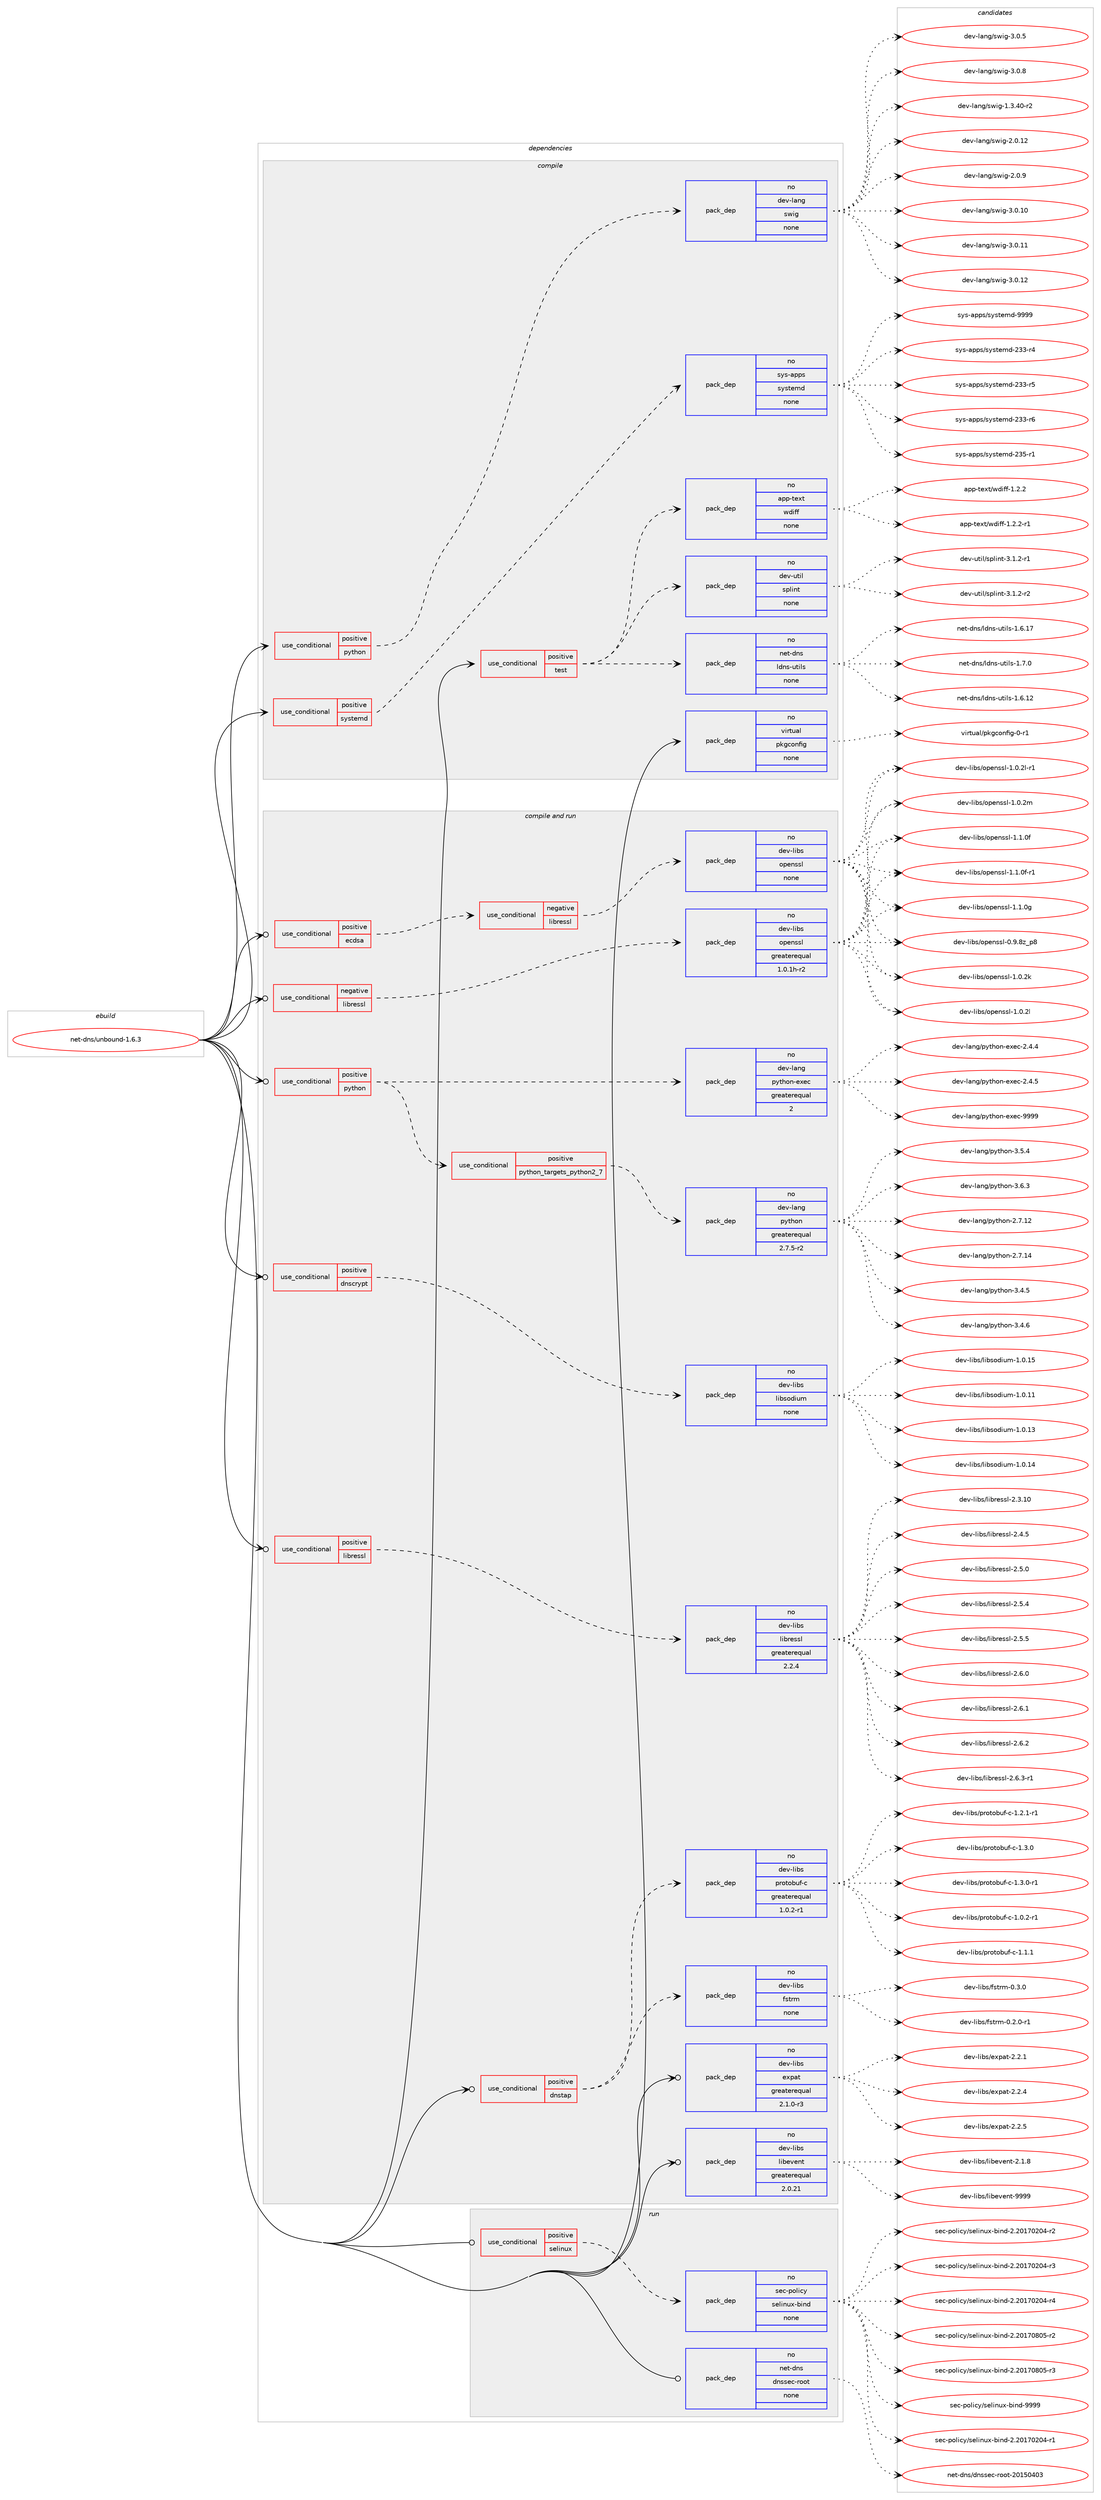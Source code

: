 digraph prolog {

# *************
# Graph options
# *************

newrank=true;
concentrate=true;
compound=true;
graph [rankdir=LR,fontname=Helvetica,fontsize=10,ranksep=1.5];#, ranksep=2.5, nodesep=0.2];
edge  [arrowhead=vee];
node  [fontname=Helvetica,fontsize=10];

# **********
# The ebuild
# **********

subgraph cluster_leftcol {
color=gray;
rank=same;
label=<<i>ebuild</i>>;
id [label="net-dns/unbound-1.6.3", color=red, width=4, href="../net-dns/unbound-1.6.3.svg"];
}

# ****************
# The dependencies
# ****************

subgraph cluster_midcol {
color=gray;
label=<<i>dependencies</i>>;
subgraph cluster_compile {
fillcolor="#eeeeee";
style=filled;
label=<<i>compile</i>>;
subgraph cond101055 {
dependency408355 [label=<<TABLE BORDER="0" CELLBORDER="1" CELLSPACING="0" CELLPADDING="4"><TR><TD ROWSPAN="3" CELLPADDING="10">use_conditional</TD></TR><TR><TD>positive</TD></TR><TR><TD>python</TD></TR></TABLE>>, shape=none, color=red];
subgraph pack300561 {
dependency408356 [label=<<TABLE BORDER="0" CELLBORDER="1" CELLSPACING="0" CELLPADDING="4" WIDTH="220"><TR><TD ROWSPAN="6" CELLPADDING="30">pack_dep</TD></TR><TR><TD WIDTH="110">no</TD></TR><TR><TD>dev-lang</TD></TR><TR><TD>swig</TD></TR><TR><TD>none</TD></TR><TR><TD></TD></TR></TABLE>>, shape=none, color=blue];
}
dependency408355:e -> dependency408356:w [weight=20,style="dashed",arrowhead="vee"];
}
id:e -> dependency408355:w [weight=20,style="solid",arrowhead="vee"];
subgraph cond101056 {
dependency408357 [label=<<TABLE BORDER="0" CELLBORDER="1" CELLSPACING="0" CELLPADDING="4"><TR><TD ROWSPAN="3" CELLPADDING="10">use_conditional</TD></TR><TR><TD>positive</TD></TR><TR><TD>systemd</TD></TR></TABLE>>, shape=none, color=red];
subgraph pack300562 {
dependency408358 [label=<<TABLE BORDER="0" CELLBORDER="1" CELLSPACING="0" CELLPADDING="4" WIDTH="220"><TR><TD ROWSPAN="6" CELLPADDING="30">pack_dep</TD></TR><TR><TD WIDTH="110">no</TD></TR><TR><TD>sys-apps</TD></TR><TR><TD>systemd</TD></TR><TR><TD>none</TD></TR><TR><TD></TD></TR></TABLE>>, shape=none, color=blue];
}
dependency408357:e -> dependency408358:w [weight=20,style="dashed",arrowhead="vee"];
}
id:e -> dependency408357:w [weight=20,style="solid",arrowhead="vee"];
subgraph cond101057 {
dependency408359 [label=<<TABLE BORDER="0" CELLBORDER="1" CELLSPACING="0" CELLPADDING="4"><TR><TD ROWSPAN="3" CELLPADDING="10">use_conditional</TD></TR><TR><TD>positive</TD></TR><TR><TD>test</TD></TR></TABLE>>, shape=none, color=red];
subgraph pack300563 {
dependency408360 [label=<<TABLE BORDER="0" CELLBORDER="1" CELLSPACING="0" CELLPADDING="4" WIDTH="220"><TR><TD ROWSPAN="6" CELLPADDING="30">pack_dep</TD></TR><TR><TD WIDTH="110">no</TD></TR><TR><TD>net-dns</TD></TR><TR><TD>ldns-utils</TD></TR><TR><TD>none</TD></TR><TR><TD></TD></TR></TABLE>>, shape=none, color=blue];
}
dependency408359:e -> dependency408360:w [weight=20,style="dashed",arrowhead="vee"];
subgraph pack300564 {
dependency408361 [label=<<TABLE BORDER="0" CELLBORDER="1" CELLSPACING="0" CELLPADDING="4" WIDTH="220"><TR><TD ROWSPAN="6" CELLPADDING="30">pack_dep</TD></TR><TR><TD WIDTH="110">no</TD></TR><TR><TD>dev-util</TD></TR><TR><TD>splint</TD></TR><TR><TD>none</TD></TR><TR><TD></TD></TR></TABLE>>, shape=none, color=blue];
}
dependency408359:e -> dependency408361:w [weight=20,style="dashed",arrowhead="vee"];
subgraph pack300565 {
dependency408362 [label=<<TABLE BORDER="0" CELLBORDER="1" CELLSPACING="0" CELLPADDING="4" WIDTH="220"><TR><TD ROWSPAN="6" CELLPADDING="30">pack_dep</TD></TR><TR><TD WIDTH="110">no</TD></TR><TR><TD>app-text</TD></TR><TR><TD>wdiff</TD></TR><TR><TD>none</TD></TR><TR><TD></TD></TR></TABLE>>, shape=none, color=blue];
}
dependency408359:e -> dependency408362:w [weight=20,style="dashed",arrowhead="vee"];
}
id:e -> dependency408359:w [weight=20,style="solid",arrowhead="vee"];
subgraph pack300566 {
dependency408363 [label=<<TABLE BORDER="0" CELLBORDER="1" CELLSPACING="0" CELLPADDING="4" WIDTH="220"><TR><TD ROWSPAN="6" CELLPADDING="30">pack_dep</TD></TR><TR><TD WIDTH="110">no</TD></TR><TR><TD>virtual</TD></TR><TR><TD>pkgconfig</TD></TR><TR><TD>none</TD></TR><TR><TD></TD></TR></TABLE>>, shape=none, color=blue];
}
id:e -> dependency408363:w [weight=20,style="solid",arrowhead="vee"];
}
subgraph cluster_compileandrun {
fillcolor="#eeeeee";
style=filled;
label=<<i>compile and run</i>>;
subgraph cond101058 {
dependency408364 [label=<<TABLE BORDER="0" CELLBORDER="1" CELLSPACING="0" CELLPADDING="4"><TR><TD ROWSPAN="3" CELLPADDING="10">use_conditional</TD></TR><TR><TD>negative</TD></TR><TR><TD>libressl</TD></TR></TABLE>>, shape=none, color=red];
subgraph pack300567 {
dependency408365 [label=<<TABLE BORDER="0" CELLBORDER="1" CELLSPACING="0" CELLPADDING="4" WIDTH="220"><TR><TD ROWSPAN="6" CELLPADDING="30">pack_dep</TD></TR><TR><TD WIDTH="110">no</TD></TR><TR><TD>dev-libs</TD></TR><TR><TD>openssl</TD></TR><TR><TD>greaterequal</TD></TR><TR><TD>1.0.1h-r2</TD></TR></TABLE>>, shape=none, color=blue];
}
dependency408364:e -> dependency408365:w [weight=20,style="dashed",arrowhead="vee"];
}
id:e -> dependency408364:w [weight=20,style="solid",arrowhead="odotvee"];
subgraph cond101059 {
dependency408366 [label=<<TABLE BORDER="0" CELLBORDER="1" CELLSPACING="0" CELLPADDING="4"><TR><TD ROWSPAN="3" CELLPADDING="10">use_conditional</TD></TR><TR><TD>positive</TD></TR><TR><TD>dnscrypt</TD></TR></TABLE>>, shape=none, color=red];
subgraph pack300568 {
dependency408367 [label=<<TABLE BORDER="0" CELLBORDER="1" CELLSPACING="0" CELLPADDING="4" WIDTH="220"><TR><TD ROWSPAN="6" CELLPADDING="30">pack_dep</TD></TR><TR><TD WIDTH="110">no</TD></TR><TR><TD>dev-libs</TD></TR><TR><TD>libsodium</TD></TR><TR><TD>none</TD></TR><TR><TD></TD></TR></TABLE>>, shape=none, color=blue];
}
dependency408366:e -> dependency408367:w [weight=20,style="dashed",arrowhead="vee"];
}
id:e -> dependency408366:w [weight=20,style="solid",arrowhead="odotvee"];
subgraph cond101060 {
dependency408368 [label=<<TABLE BORDER="0" CELLBORDER="1" CELLSPACING="0" CELLPADDING="4"><TR><TD ROWSPAN="3" CELLPADDING="10">use_conditional</TD></TR><TR><TD>positive</TD></TR><TR><TD>dnstap</TD></TR></TABLE>>, shape=none, color=red];
subgraph pack300569 {
dependency408369 [label=<<TABLE BORDER="0" CELLBORDER="1" CELLSPACING="0" CELLPADDING="4" WIDTH="220"><TR><TD ROWSPAN="6" CELLPADDING="30">pack_dep</TD></TR><TR><TD WIDTH="110">no</TD></TR><TR><TD>dev-libs</TD></TR><TR><TD>fstrm</TD></TR><TR><TD>none</TD></TR><TR><TD></TD></TR></TABLE>>, shape=none, color=blue];
}
dependency408368:e -> dependency408369:w [weight=20,style="dashed",arrowhead="vee"];
subgraph pack300570 {
dependency408370 [label=<<TABLE BORDER="0" CELLBORDER="1" CELLSPACING="0" CELLPADDING="4" WIDTH="220"><TR><TD ROWSPAN="6" CELLPADDING="30">pack_dep</TD></TR><TR><TD WIDTH="110">no</TD></TR><TR><TD>dev-libs</TD></TR><TR><TD>protobuf-c</TD></TR><TR><TD>greaterequal</TD></TR><TR><TD>1.0.2-r1</TD></TR></TABLE>>, shape=none, color=blue];
}
dependency408368:e -> dependency408370:w [weight=20,style="dashed",arrowhead="vee"];
}
id:e -> dependency408368:w [weight=20,style="solid",arrowhead="odotvee"];
subgraph cond101061 {
dependency408371 [label=<<TABLE BORDER="0" CELLBORDER="1" CELLSPACING="0" CELLPADDING="4"><TR><TD ROWSPAN="3" CELLPADDING="10">use_conditional</TD></TR><TR><TD>positive</TD></TR><TR><TD>ecdsa</TD></TR></TABLE>>, shape=none, color=red];
subgraph cond101062 {
dependency408372 [label=<<TABLE BORDER="0" CELLBORDER="1" CELLSPACING="0" CELLPADDING="4"><TR><TD ROWSPAN="3" CELLPADDING="10">use_conditional</TD></TR><TR><TD>negative</TD></TR><TR><TD>libressl</TD></TR></TABLE>>, shape=none, color=red];
subgraph pack300571 {
dependency408373 [label=<<TABLE BORDER="0" CELLBORDER="1" CELLSPACING="0" CELLPADDING="4" WIDTH="220"><TR><TD ROWSPAN="6" CELLPADDING="30">pack_dep</TD></TR><TR><TD WIDTH="110">no</TD></TR><TR><TD>dev-libs</TD></TR><TR><TD>openssl</TD></TR><TR><TD>none</TD></TR><TR><TD></TD></TR></TABLE>>, shape=none, color=blue];
}
dependency408372:e -> dependency408373:w [weight=20,style="dashed",arrowhead="vee"];
}
dependency408371:e -> dependency408372:w [weight=20,style="dashed",arrowhead="vee"];
}
id:e -> dependency408371:w [weight=20,style="solid",arrowhead="odotvee"];
subgraph cond101063 {
dependency408374 [label=<<TABLE BORDER="0" CELLBORDER="1" CELLSPACING="0" CELLPADDING="4"><TR><TD ROWSPAN="3" CELLPADDING="10">use_conditional</TD></TR><TR><TD>positive</TD></TR><TR><TD>libressl</TD></TR></TABLE>>, shape=none, color=red];
subgraph pack300572 {
dependency408375 [label=<<TABLE BORDER="0" CELLBORDER="1" CELLSPACING="0" CELLPADDING="4" WIDTH="220"><TR><TD ROWSPAN="6" CELLPADDING="30">pack_dep</TD></TR><TR><TD WIDTH="110">no</TD></TR><TR><TD>dev-libs</TD></TR><TR><TD>libressl</TD></TR><TR><TD>greaterequal</TD></TR><TR><TD>2.2.4</TD></TR></TABLE>>, shape=none, color=blue];
}
dependency408374:e -> dependency408375:w [weight=20,style="dashed",arrowhead="vee"];
}
id:e -> dependency408374:w [weight=20,style="solid",arrowhead="odotvee"];
subgraph cond101064 {
dependency408376 [label=<<TABLE BORDER="0" CELLBORDER="1" CELLSPACING="0" CELLPADDING="4"><TR><TD ROWSPAN="3" CELLPADDING="10">use_conditional</TD></TR><TR><TD>positive</TD></TR><TR><TD>python</TD></TR></TABLE>>, shape=none, color=red];
subgraph cond101065 {
dependency408377 [label=<<TABLE BORDER="0" CELLBORDER="1" CELLSPACING="0" CELLPADDING="4"><TR><TD ROWSPAN="3" CELLPADDING="10">use_conditional</TD></TR><TR><TD>positive</TD></TR><TR><TD>python_targets_python2_7</TD></TR></TABLE>>, shape=none, color=red];
subgraph pack300573 {
dependency408378 [label=<<TABLE BORDER="0" CELLBORDER="1" CELLSPACING="0" CELLPADDING="4" WIDTH="220"><TR><TD ROWSPAN="6" CELLPADDING="30">pack_dep</TD></TR><TR><TD WIDTH="110">no</TD></TR><TR><TD>dev-lang</TD></TR><TR><TD>python</TD></TR><TR><TD>greaterequal</TD></TR><TR><TD>2.7.5-r2</TD></TR></TABLE>>, shape=none, color=blue];
}
dependency408377:e -> dependency408378:w [weight=20,style="dashed",arrowhead="vee"];
}
dependency408376:e -> dependency408377:w [weight=20,style="dashed",arrowhead="vee"];
subgraph pack300574 {
dependency408379 [label=<<TABLE BORDER="0" CELLBORDER="1" CELLSPACING="0" CELLPADDING="4" WIDTH="220"><TR><TD ROWSPAN="6" CELLPADDING="30">pack_dep</TD></TR><TR><TD WIDTH="110">no</TD></TR><TR><TD>dev-lang</TD></TR><TR><TD>python-exec</TD></TR><TR><TD>greaterequal</TD></TR><TR><TD>2</TD></TR></TABLE>>, shape=none, color=blue];
}
dependency408376:e -> dependency408379:w [weight=20,style="dashed",arrowhead="vee"];
}
id:e -> dependency408376:w [weight=20,style="solid",arrowhead="odotvee"];
subgraph pack300575 {
dependency408380 [label=<<TABLE BORDER="0" CELLBORDER="1" CELLSPACING="0" CELLPADDING="4" WIDTH="220"><TR><TD ROWSPAN="6" CELLPADDING="30">pack_dep</TD></TR><TR><TD WIDTH="110">no</TD></TR><TR><TD>dev-libs</TD></TR><TR><TD>expat</TD></TR><TR><TD>greaterequal</TD></TR><TR><TD>2.1.0-r3</TD></TR></TABLE>>, shape=none, color=blue];
}
id:e -> dependency408380:w [weight=20,style="solid",arrowhead="odotvee"];
subgraph pack300576 {
dependency408381 [label=<<TABLE BORDER="0" CELLBORDER="1" CELLSPACING="0" CELLPADDING="4" WIDTH="220"><TR><TD ROWSPAN="6" CELLPADDING="30">pack_dep</TD></TR><TR><TD WIDTH="110">no</TD></TR><TR><TD>dev-libs</TD></TR><TR><TD>libevent</TD></TR><TR><TD>greaterequal</TD></TR><TR><TD>2.0.21</TD></TR></TABLE>>, shape=none, color=blue];
}
id:e -> dependency408381:w [weight=20,style="solid",arrowhead="odotvee"];
}
subgraph cluster_run {
fillcolor="#eeeeee";
style=filled;
label=<<i>run</i>>;
subgraph cond101066 {
dependency408382 [label=<<TABLE BORDER="0" CELLBORDER="1" CELLSPACING="0" CELLPADDING="4"><TR><TD ROWSPAN="3" CELLPADDING="10">use_conditional</TD></TR><TR><TD>positive</TD></TR><TR><TD>selinux</TD></TR></TABLE>>, shape=none, color=red];
subgraph pack300577 {
dependency408383 [label=<<TABLE BORDER="0" CELLBORDER="1" CELLSPACING="0" CELLPADDING="4" WIDTH="220"><TR><TD ROWSPAN="6" CELLPADDING="30">pack_dep</TD></TR><TR><TD WIDTH="110">no</TD></TR><TR><TD>sec-policy</TD></TR><TR><TD>selinux-bind</TD></TR><TR><TD>none</TD></TR><TR><TD></TD></TR></TABLE>>, shape=none, color=blue];
}
dependency408382:e -> dependency408383:w [weight=20,style="dashed",arrowhead="vee"];
}
id:e -> dependency408382:w [weight=20,style="solid",arrowhead="odot"];
subgraph pack300578 {
dependency408384 [label=<<TABLE BORDER="0" CELLBORDER="1" CELLSPACING="0" CELLPADDING="4" WIDTH="220"><TR><TD ROWSPAN="6" CELLPADDING="30">pack_dep</TD></TR><TR><TD WIDTH="110">no</TD></TR><TR><TD>net-dns</TD></TR><TR><TD>dnssec-root</TD></TR><TR><TD>none</TD></TR><TR><TD></TD></TR></TABLE>>, shape=none, color=blue];
}
id:e -> dependency408384:w [weight=20,style="solid",arrowhead="odot"];
}
}

# **************
# The candidates
# **************

subgraph cluster_choices {
rank=same;
color=gray;
label=<<i>candidates</i>>;

subgraph choice300561 {
color=black;
nodesep=1;
choice100101118451089711010347115119105103454946514652484511450 [label="dev-lang/swig-1.3.40-r2", color=red, width=4,href="../dev-lang/swig-1.3.40-r2.svg"];
choice10010111845108971101034711511910510345504648464950 [label="dev-lang/swig-2.0.12", color=red, width=4,href="../dev-lang/swig-2.0.12.svg"];
choice100101118451089711010347115119105103455046484657 [label="dev-lang/swig-2.0.9", color=red, width=4,href="../dev-lang/swig-2.0.9.svg"];
choice10010111845108971101034711511910510345514648464948 [label="dev-lang/swig-3.0.10", color=red, width=4,href="../dev-lang/swig-3.0.10.svg"];
choice10010111845108971101034711511910510345514648464949 [label="dev-lang/swig-3.0.11", color=red, width=4,href="../dev-lang/swig-3.0.11.svg"];
choice10010111845108971101034711511910510345514648464950 [label="dev-lang/swig-3.0.12", color=red, width=4,href="../dev-lang/swig-3.0.12.svg"];
choice100101118451089711010347115119105103455146484653 [label="dev-lang/swig-3.0.5", color=red, width=4,href="../dev-lang/swig-3.0.5.svg"];
choice100101118451089711010347115119105103455146484656 [label="dev-lang/swig-3.0.8", color=red, width=4,href="../dev-lang/swig-3.0.8.svg"];
dependency408356:e -> choice100101118451089711010347115119105103454946514652484511450:w [style=dotted,weight="100"];
dependency408356:e -> choice10010111845108971101034711511910510345504648464950:w [style=dotted,weight="100"];
dependency408356:e -> choice100101118451089711010347115119105103455046484657:w [style=dotted,weight="100"];
dependency408356:e -> choice10010111845108971101034711511910510345514648464948:w [style=dotted,weight="100"];
dependency408356:e -> choice10010111845108971101034711511910510345514648464949:w [style=dotted,weight="100"];
dependency408356:e -> choice10010111845108971101034711511910510345514648464950:w [style=dotted,weight="100"];
dependency408356:e -> choice100101118451089711010347115119105103455146484653:w [style=dotted,weight="100"];
dependency408356:e -> choice100101118451089711010347115119105103455146484656:w [style=dotted,weight="100"];
}
subgraph choice300562 {
color=black;
nodesep=1;
choice115121115459711211211547115121115116101109100455051514511452 [label="sys-apps/systemd-233-r4", color=red, width=4,href="../sys-apps/systemd-233-r4.svg"];
choice115121115459711211211547115121115116101109100455051514511453 [label="sys-apps/systemd-233-r5", color=red, width=4,href="../sys-apps/systemd-233-r5.svg"];
choice115121115459711211211547115121115116101109100455051514511454 [label="sys-apps/systemd-233-r6", color=red, width=4,href="../sys-apps/systemd-233-r6.svg"];
choice115121115459711211211547115121115116101109100455051534511449 [label="sys-apps/systemd-235-r1", color=red, width=4,href="../sys-apps/systemd-235-r1.svg"];
choice1151211154597112112115471151211151161011091004557575757 [label="sys-apps/systemd-9999", color=red, width=4,href="../sys-apps/systemd-9999.svg"];
dependency408358:e -> choice115121115459711211211547115121115116101109100455051514511452:w [style=dotted,weight="100"];
dependency408358:e -> choice115121115459711211211547115121115116101109100455051514511453:w [style=dotted,weight="100"];
dependency408358:e -> choice115121115459711211211547115121115116101109100455051514511454:w [style=dotted,weight="100"];
dependency408358:e -> choice115121115459711211211547115121115116101109100455051534511449:w [style=dotted,weight="100"];
dependency408358:e -> choice1151211154597112112115471151211151161011091004557575757:w [style=dotted,weight="100"];
}
subgraph choice300563 {
color=black;
nodesep=1;
choice11010111645100110115471081001101154511711610510811545494654464950 [label="net-dns/ldns-utils-1.6.12", color=red, width=4,href="../net-dns/ldns-utils-1.6.12.svg"];
choice11010111645100110115471081001101154511711610510811545494654464955 [label="net-dns/ldns-utils-1.6.17", color=red, width=4,href="../net-dns/ldns-utils-1.6.17.svg"];
choice110101116451001101154710810011011545117116105108115454946554648 [label="net-dns/ldns-utils-1.7.0", color=red, width=4,href="../net-dns/ldns-utils-1.7.0.svg"];
dependency408360:e -> choice11010111645100110115471081001101154511711610510811545494654464950:w [style=dotted,weight="100"];
dependency408360:e -> choice11010111645100110115471081001101154511711610510811545494654464955:w [style=dotted,weight="100"];
dependency408360:e -> choice110101116451001101154710810011011545117116105108115454946554648:w [style=dotted,weight="100"];
}
subgraph choice300564 {
color=black;
nodesep=1;
choice10010111845117116105108471151121081051101164551464946504511449 [label="dev-util/splint-3.1.2-r1", color=red, width=4,href="../dev-util/splint-3.1.2-r1.svg"];
choice10010111845117116105108471151121081051101164551464946504511450 [label="dev-util/splint-3.1.2-r2", color=red, width=4,href="../dev-util/splint-3.1.2-r2.svg"];
dependency408361:e -> choice10010111845117116105108471151121081051101164551464946504511449:w [style=dotted,weight="100"];
dependency408361:e -> choice10010111845117116105108471151121081051101164551464946504511450:w [style=dotted,weight="100"];
}
subgraph choice300565 {
color=black;
nodesep=1;
choice971121124511610112011647119100105102102454946504650 [label="app-text/wdiff-1.2.2", color=red, width=4,href="../app-text/wdiff-1.2.2.svg"];
choice9711211245116101120116471191001051021024549465046504511449 [label="app-text/wdiff-1.2.2-r1", color=red, width=4,href="../app-text/wdiff-1.2.2-r1.svg"];
dependency408362:e -> choice971121124511610112011647119100105102102454946504650:w [style=dotted,weight="100"];
dependency408362:e -> choice9711211245116101120116471191001051021024549465046504511449:w [style=dotted,weight="100"];
}
subgraph choice300566 {
color=black;
nodesep=1;
choice11810511411611797108471121071039911111010210510345484511449 [label="virtual/pkgconfig-0-r1", color=red, width=4,href="../virtual/pkgconfig-0-r1.svg"];
dependency408363:e -> choice11810511411611797108471121071039911111010210510345484511449:w [style=dotted,weight="100"];
}
subgraph choice300567 {
color=black;
nodesep=1;
choice1001011184510810598115471111121011101151151084548465746561229511256 [label="dev-libs/openssl-0.9.8z_p8", color=red, width=4,href="../dev-libs/openssl-0.9.8z_p8.svg"];
choice100101118451081059811547111112101110115115108454946484650107 [label="dev-libs/openssl-1.0.2k", color=red, width=4,href="../dev-libs/openssl-1.0.2k.svg"];
choice100101118451081059811547111112101110115115108454946484650108 [label="dev-libs/openssl-1.0.2l", color=red, width=4,href="../dev-libs/openssl-1.0.2l.svg"];
choice1001011184510810598115471111121011101151151084549464846501084511449 [label="dev-libs/openssl-1.0.2l-r1", color=red, width=4,href="../dev-libs/openssl-1.0.2l-r1.svg"];
choice100101118451081059811547111112101110115115108454946484650109 [label="dev-libs/openssl-1.0.2m", color=red, width=4,href="../dev-libs/openssl-1.0.2m.svg"];
choice100101118451081059811547111112101110115115108454946494648102 [label="dev-libs/openssl-1.1.0f", color=red, width=4,href="../dev-libs/openssl-1.1.0f.svg"];
choice1001011184510810598115471111121011101151151084549464946481024511449 [label="dev-libs/openssl-1.1.0f-r1", color=red, width=4,href="../dev-libs/openssl-1.1.0f-r1.svg"];
choice100101118451081059811547111112101110115115108454946494648103 [label="dev-libs/openssl-1.1.0g", color=red, width=4,href="../dev-libs/openssl-1.1.0g.svg"];
dependency408365:e -> choice1001011184510810598115471111121011101151151084548465746561229511256:w [style=dotted,weight="100"];
dependency408365:e -> choice100101118451081059811547111112101110115115108454946484650107:w [style=dotted,weight="100"];
dependency408365:e -> choice100101118451081059811547111112101110115115108454946484650108:w [style=dotted,weight="100"];
dependency408365:e -> choice1001011184510810598115471111121011101151151084549464846501084511449:w [style=dotted,weight="100"];
dependency408365:e -> choice100101118451081059811547111112101110115115108454946484650109:w [style=dotted,weight="100"];
dependency408365:e -> choice100101118451081059811547111112101110115115108454946494648102:w [style=dotted,weight="100"];
dependency408365:e -> choice1001011184510810598115471111121011101151151084549464946481024511449:w [style=dotted,weight="100"];
dependency408365:e -> choice100101118451081059811547111112101110115115108454946494648103:w [style=dotted,weight="100"];
}
subgraph choice300568 {
color=black;
nodesep=1;
choice1001011184510810598115471081059811511110010511710945494648464949 [label="dev-libs/libsodium-1.0.11", color=red, width=4,href="../dev-libs/libsodium-1.0.11.svg"];
choice1001011184510810598115471081059811511110010511710945494648464951 [label="dev-libs/libsodium-1.0.13", color=red, width=4,href="../dev-libs/libsodium-1.0.13.svg"];
choice1001011184510810598115471081059811511110010511710945494648464952 [label="dev-libs/libsodium-1.0.14", color=red, width=4,href="../dev-libs/libsodium-1.0.14.svg"];
choice1001011184510810598115471081059811511110010511710945494648464953 [label="dev-libs/libsodium-1.0.15", color=red, width=4,href="../dev-libs/libsodium-1.0.15.svg"];
dependency408367:e -> choice1001011184510810598115471081059811511110010511710945494648464949:w [style=dotted,weight="100"];
dependency408367:e -> choice1001011184510810598115471081059811511110010511710945494648464951:w [style=dotted,weight="100"];
dependency408367:e -> choice1001011184510810598115471081059811511110010511710945494648464952:w [style=dotted,weight="100"];
dependency408367:e -> choice1001011184510810598115471081059811511110010511710945494648464953:w [style=dotted,weight="100"];
}
subgraph choice300569 {
color=black;
nodesep=1;
choice1001011184510810598115471021151161141094548465046484511449 [label="dev-libs/fstrm-0.2.0-r1", color=red, width=4,href="../dev-libs/fstrm-0.2.0-r1.svg"];
choice100101118451081059811547102115116114109454846514648 [label="dev-libs/fstrm-0.3.0", color=red, width=4,href="../dev-libs/fstrm-0.3.0.svg"];
dependency408369:e -> choice1001011184510810598115471021151161141094548465046484511449:w [style=dotted,weight="100"];
dependency408369:e -> choice100101118451081059811547102115116114109454846514648:w [style=dotted,weight="100"];
}
subgraph choice300570 {
color=black;
nodesep=1;
choice1001011184510810598115471121141111161119811710245994549464846504511449 [label="dev-libs/protobuf-c-1.0.2-r1", color=red, width=4,href="../dev-libs/protobuf-c-1.0.2-r1.svg"];
choice100101118451081059811547112114111116111981171024599454946494649 [label="dev-libs/protobuf-c-1.1.1", color=red, width=4,href="../dev-libs/protobuf-c-1.1.1.svg"];
choice1001011184510810598115471121141111161119811710245994549465046494511449 [label="dev-libs/protobuf-c-1.2.1-r1", color=red, width=4,href="../dev-libs/protobuf-c-1.2.1-r1.svg"];
choice100101118451081059811547112114111116111981171024599454946514648 [label="dev-libs/protobuf-c-1.3.0", color=red, width=4,href="../dev-libs/protobuf-c-1.3.0.svg"];
choice1001011184510810598115471121141111161119811710245994549465146484511449 [label="dev-libs/protobuf-c-1.3.0-r1", color=red, width=4,href="../dev-libs/protobuf-c-1.3.0-r1.svg"];
dependency408370:e -> choice1001011184510810598115471121141111161119811710245994549464846504511449:w [style=dotted,weight="100"];
dependency408370:e -> choice100101118451081059811547112114111116111981171024599454946494649:w [style=dotted,weight="100"];
dependency408370:e -> choice1001011184510810598115471121141111161119811710245994549465046494511449:w [style=dotted,weight="100"];
dependency408370:e -> choice100101118451081059811547112114111116111981171024599454946514648:w [style=dotted,weight="100"];
dependency408370:e -> choice1001011184510810598115471121141111161119811710245994549465146484511449:w [style=dotted,weight="100"];
}
subgraph choice300571 {
color=black;
nodesep=1;
choice1001011184510810598115471111121011101151151084548465746561229511256 [label="dev-libs/openssl-0.9.8z_p8", color=red, width=4,href="../dev-libs/openssl-0.9.8z_p8.svg"];
choice100101118451081059811547111112101110115115108454946484650107 [label="dev-libs/openssl-1.0.2k", color=red, width=4,href="../dev-libs/openssl-1.0.2k.svg"];
choice100101118451081059811547111112101110115115108454946484650108 [label="dev-libs/openssl-1.0.2l", color=red, width=4,href="../dev-libs/openssl-1.0.2l.svg"];
choice1001011184510810598115471111121011101151151084549464846501084511449 [label="dev-libs/openssl-1.0.2l-r1", color=red, width=4,href="../dev-libs/openssl-1.0.2l-r1.svg"];
choice100101118451081059811547111112101110115115108454946484650109 [label="dev-libs/openssl-1.0.2m", color=red, width=4,href="../dev-libs/openssl-1.0.2m.svg"];
choice100101118451081059811547111112101110115115108454946494648102 [label="dev-libs/openssl-1.1.0f", color=red, width=4,href="../dev-libs/openssl-1.1.0f.svg"];
choice1001011184510810598115471111121011101151151084549464946481024511449 [label="dev-libs/openssl-1.1.0f-r1", color=red, width=4,href="../dev-libs/openssl-1.1.0f-r1.svg"];
choice100101118451081059811547111112101110115115108454946494648103 [label="dev-libs/openssl-1.1.0g", color=red, width=4,href="../dev-libs/openssl-1.1.0g.svg"];
dependency408373:e -> choice1001011184510810598115471111121011101151151084548465746561229511256:w [style=dotted,weight="100"];
dependency408373:e -> choice100101118451081059811547111112101110115115108454946484650107:w [style=dotted,weight="100"];
dependency408373:e -> choice100101118451081059811547111112101110115115108454946484650108:w [style=dotted,weight="100"];
dependency408373:e -> choice1001011184510810598115471111121011101151151084549464846501084511449:w [style=dotted,weight="100"];
dependency408373:e -> choice100101118451081059811547111112101110115115108454946484650109:w [style=dotted,weight="100"];
dependency408373:e -> choice100101118451081059811547111112101110115115108454946494648102:w [style=dotted,weight="100"];
dependency408373:e -> choice1001011184510810598115471111121011101151151084549464946481024511449:w [style=dotted,weight="100"];
dependency408373:e -> choice100101118451081059811547111112101110115115108454946494648103:w [style=dotted,weight="100"];
}
subgraph choice300572 {
color=black;
nodesep=1;
choice1001011184510810598115471081059811410111511510845504651464948 [label="dev-libs/libressl-2.3.10", color=red, width=4,href="../dev-libs/libressl-2.3.10.svg"];
choice10010111845108105981154710810598114101115115108455046524653 [label="dev-libs/libressl-2.4.5", color=red, width=4,href="../dev-libs/libressl-2.4.5.svg"];
choice10010111845108105981154710810598114101115115108455046534648 [label="dev-libs/libressl-2.5.0", color=red, width=4,href="../dev-libs/libressl-2.5.0.svg"];
choice10010111845108105981154710810598114101115115108455046534652 [label="dev-libs/libressl-2.5.4", color=red, width=4,href="../dev-libs/libressl-2.5.4.svg"];
choice10010111845108105981154710810598114101115115108455046534653 [label="dev-libs/libressl-2.5.5", color=red, width=4,href="../dev-libs/libressl-2.5.5.svg"];
choice10010111845108105981154710810598114101115115108455046544648 [label="dev-libs/libressl-2.6.0", color=red, width=4,href="../dev-libs/libressl-2.6.0.svg"];
choice10010111845108105981154710810598114101115115108455046544649 [label="dev-libs/libressl-2.6.1", color=red, width=4,href="../dev-libs/libressl-2.6.1.svg"];
choice10010111845108105981154710810598114101115115108455046544650 [label="dev-libs/libressl-2.6.2", color=red, width=4,href="../dev-libs/libressl-2.6.2.svg"];
choice100101118451081059811547108105981141011151151084550465446514511449 [label="dev-libs/libressl-2.6.3-r1", color=red, width=4,href="../dev-libs/libressl-2.6.3-r1.svg"];
dependency408375:e -> choice1001011184510810598115471081059811410111511510845504651464948:w [style=dotted,weight="100"];
dependency408375:e -> choice10010111845108105981154710810598114101115115108455046524653:w [style=dotted,weight="100"];
dependency408375:e -> choice10010111845108105981154710810598114101115115108455046534648:w [style=dotted,weight="100"];
dependency408375:e -> choice10010111845108105981154710810598114101115115108455046534652:w [style=dotted,weight="100"];
dependency408375:e -> choice10010111845108105981154710810598114101115115108455046534653:w [style=dotted,weight="100"];
dependency408375:e -> choice10010111845108105981154710810598114101115115108455046544648:w [style=dotted,weight="100"];
dependency408375:e -> choice10010111845108105981154710810598114101115115108455046544649:w [style=dotted,weight="100"];
dependency408375:e -> choice10010111845108105981154710810598114101115115108455046544650:w [style=dotted,weight="100"];
dependency408375:e -> choice100101118451081059811547108105981141011151151084550465446514511449:w [style=dotted,weight="100"];
}
subgraph choice300573 {
color=black;
nodesep=1;
choice10010111845108971101034711212111610411111045504655464950 [label="dev-lang/python-2.7.12", color=red, width=4,href="../dev-lang/python-2.7.12.svg"];
choice10010111845108971101034711212111610411111045504655464952 [label="dev-lang/python-2.7.14", color=red, width=4,href="../dev-lang/python-2.7.14.svg"];
choice100101118451089711010347112121116104111110455146524653 [label="dev-lang/python-3.4.5", color=red, width=4,href="../dev-lang/python-3.4.5.svg"];
choice100101118451089711010347112121116104111110455146524654 [label="dev-lang/python-3.4.6", color=red, width=4,href="../dev-lang/python-3.4.6.svg"];
choice100101118451089711010347112121116104111110455146534652 [label="dev-lang/python-3.5.4", color=red, width=4,href="../dev-lang/python-3.5.4.svg"];
choice100101118451089711010347112121116104111110455146544651 [label="dev-lang/python-3.6.3", color=red, width=4,href="../dev-lang/python-3.6.3.svg"];
dependency408378:e -> choice10010111845108971101034711212111610411111045504655464950:w [style=dotted,weight="100"];
dependency408378:e -> choice10010111845108971101034711212111610411111045504655464952:w [style=dotted,weight="100"];
dependency408378:e -> choice100101118451089711010347112121116104111110455146524653:w [style=dotted,weight="100"];
dependency408378:e -> choice100101118451089711010347112121116104111110455146524654:w [style=dotted,weight="100"];
dependency408378:e -> choice100101118451089711010347112121116104111110455146534652:w [style=dotted,weight="100"];
dependency408378:e -> choice100101118451089711010347112121116104111110455146544651:w [style=dotted,weight="100"];
}
subgraph choice300574 {
color=black;
nodesep=1;
choice1001011184510897110103471121211161041111104510112010199455046524652 [label="dev-lang/python-exec-2.4.4", color=red, width=4,href="../dev-lang/python-exec-2.4.4.svg"];
choice1001011184510897110103471121211161041111104510112010199455046524653 [label="dev-lang/python-exec-2.4.5", color=red, width=4,href="../dev-lang/python-exec-2.4.5.svg"];
choice10010111845108971101034711212111610411111045101120101994557575757 [label="dev-lang/python-exec-9999", color=red, width=4,href="../dev-lang/python-exec-9999.svg"];
dependency408379:e -> choice1001011184510897110103471121211161041111104510112010199455046524652:w [style=dotted,weight="100"];
dependency408379:e -> choice1001011184510897110103471121211161041111104510112010199455046524653:w [style=dotted,weight="100"];
dependency408379:e -> choice10010111845108971101034711212111610411111045101120101994557575757:w [style=dotted,weight="100"];
}
subgraph choice300575 {
color=black;
nodesep=1;
choice10010111845108105981154710112011297116455046504649 [label="dev-libs/expat-2.2.1", color=red, width=4,href="../dev-libs/expat-2.2.1.svg"];
choice10010111845108105981154710112011297116455046504652 [label="dev-libs/expat-2.2.4", color=red, width=4,href="../dev-libs/expat-2.2.4.svg"];
choice10010111845108105981154710112011297116455046504653 [label="dev-libs/expat-2.2.5", color=red, width=4,href="../dev-libs/expat-2.2.5.svg"];
dependency408380:e -> choice10010111845108105981154710112011297116455046504649:w [style=dotted,weight="100"];
dependency408380:e -> choice10010111845108105981154710112011297116455046504652:w [style=dotted,weight="100"];
dependency408380:e -> choice10010111845108105981154710112011297116455046504653:w [style=dotted,weight="100"];
}
subgraph choice300576 {
color=black;
nodesep=1;
choice10010111845108105981154710810598101118101110116455046494656 [label="dev-libs/libevent-2.1.8", color=red, width=4,href="../dev-libs/libevent-2.1.8.svg"];
choice100101118451081059811547108105981011181011101164557575757 [label="dev-libs/libevent-9999", color=red, width=4,href="../dev-libs/libevent-9999.svg"];
dependency408381:e -> choice10010111845108105981154710810598101118101110116455046494656:w [style=dotted,weight="100"];
dependency408381:e -> choice100101118451081059811547108105981011181011101164557575757:w [style=dotted,weight="100"];
}
subgraph choice300577 {
color=black;
nodesep=1;
choice11510199451121111081059912147115101108105110117120459810511010045504650484955485048524511449 [label="sec-policy/selinux-bind-2.20170204-r1", color=red, width=4,href="../sec-policy/selinux-bind-2.20170204-r1.svg"];
choice11510199451121111081059912147115101108105110117120459810511010045504650484955485048524511450 [label="sec-policy/selinux-bind-2.20170204-r2", color=red, width=4,href="../sec-policy/selinux-bind-2.20170204-r2.svg"];
choice11510199451121111081059912147115101108105110117120459810511010045504650484955485048524511451 [label="sec-policy/selinux-bind-2.20170204-r3", color=red, width=4,href="../sec-policy/selinux-bind-2.20170204-r3.svg"];
choice11510199451121111081059912147115101108105110117120459810511010045504650484955485048524511452 [label="sec-policy/selinux-bind-2.20170204-r4", color=red, width=4,href="../sec-policy/selinux-bind-2.20170204-r4.svg"];
choice11510199451121111081059912147115101108105110117120459810511010045504650484955485648534511450 [label="sec-policy/selinux-bind-2.20170805-r2", color=red, width=4,href="../sec-policy/selinux-bind-2.20170805-r2.svg"];
choice11510199451121111081059912147115101108105110117120459810511010045504650484955485648534511451 [label="sec-policy/selinux-bind-2.20170805-r3", color=red, width=4,href="../sec-policy/selinux-bind-2.20170805-r3.svg"];
choice1151019945112111108105991214711510110810511011712045981051101004557575757 [label="sec-policy/selinux-bind-9999", color=red, width=4,href="../sec-policy/selinux-bind-9999.svg"];
dependency408383:e -> choice11510199451121111081059912147115101108105110117120459810511010045504650484955485048524511449:w [style=dotted,weight="100"];
dependency408383:e -> choice11510199451121111081059912147115101108105110117120459810511010045504650484955485048524511450:w [style=dotted,weight="100"];
dependency408383:e -> choice11510199451121111081059912147115101108105110117120459810511010045504650484955485048524511451:w [style=dotted,weight="100"];
dependency408383:e -> choice11510199451121111081059912147115101108105110117120459810511010045504650484955485048524511452:w [style=dotted,weight="100"];
dependency408383:e -> choice11510199451121111081059912147115101108105110117120459810511010045504650484955485648534511450:w [style=dotted,weight="100"];
dependency408383:e -> choice11510199451121111081059912147115101108105110117120459810511010045504650484955485648534511451:w [style=dotted,weight="100"];
dependency408383:e -> choice1151019945112111108105991214711510110810511011712045981051101004557575757:w [style=dotted,weight="100"];
}
subgraph choice300578 {
color=black;
nodesep=1;
choice11010111645100110115471001101151151019945114111111116455048495348524851 [label="net-dns/dnssec-root-20150403", color=red, width=4,href="../net-dns/dnssec-root-20150403.svg"];
dependency408384:e -> choice11010111645100110115471001101151151019945114111111116455048495348524851:w [style=dotted,weight="100"];
}
}

}
